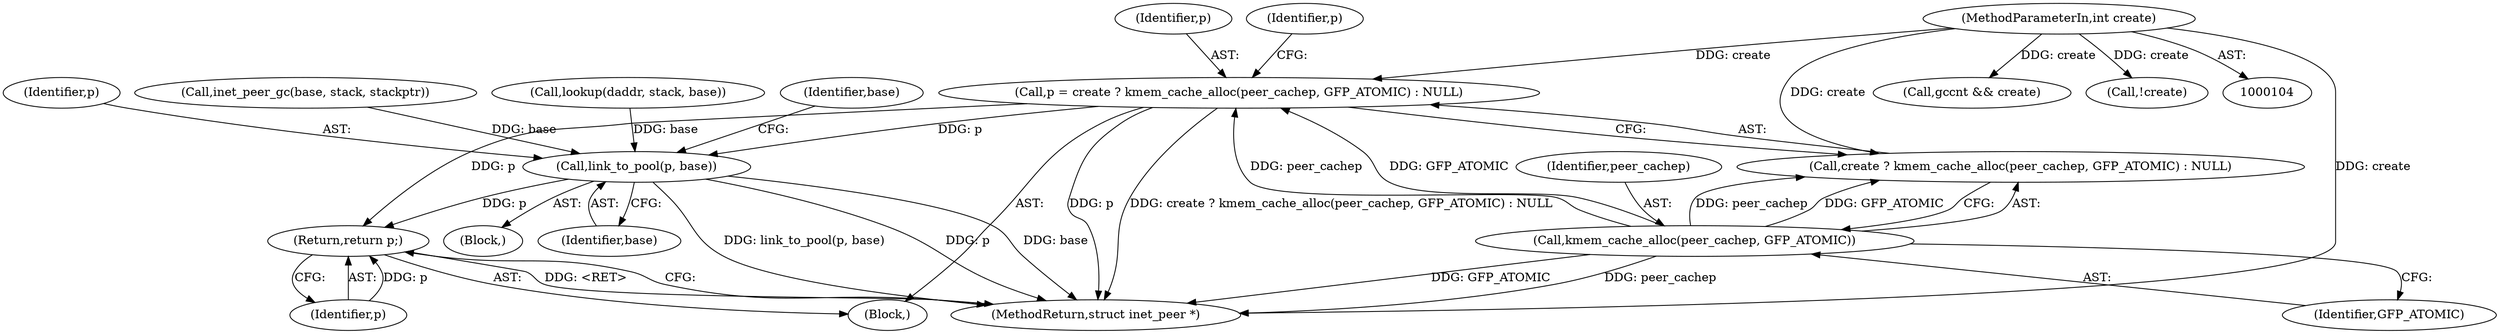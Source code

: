 digraph "0_linux_87c48fa3b4630905f98268dde838ee43626a060c@API" {
"1000202" [label="(Call,p = create ? kmem_cache_alloc(peer_cachep, GFP_ATOMIC) : NULL)"];
"1000106" [label="(MethodParameterIn,int create)"];
"1000206" [label="(Call,kmem_cache_alloc(peer_cachep, GFP_ATOMIC))"];
"1000286" [label="(Call,link_to_pool(p, base))"];
"1000298" [label="(Return,return p;)"];
"1000287" [label="(Identifier,p)"];
"1000193" [label="(Call,inet_peer_gc(base, stack, stackptr))"];
"1000203" [label="(Identifier,p)"];
"1000202" [label="(Call,p = create ? kmem_cache_alloc(peer_cachep, GFP_ATOMIC) : NULL)"];
"1000198" [label="(Call,gccnt && create)"];
"1000206" [label="(Call,kmem_cache_alloc(peer_cachep, GFP_ATOMIC))"];
"1000166" [label="(Call,lookup(daddr, stack, base))"];
"1000212" [label="(Block,)"];
"1000152" [label="(Call,!create)"];
"1000211" [label="(Identifier,p)"];
"1000299" [label="(Identifier,p)"];
"1000298" [label="(Return,return p;)"];
"1000300" [label="(MethodReturn,struct inet_peer *)"];
"1000288" [label="(Identifier,base)"];
"1000107" [label="(Block,)"];
"1000291" [label="(Identifier,base)"];
"1000106" [label="(MethodParameterIn,int create)"];
"1000286" [label="(Call,link_to_pool(p, base))"];
"1000208" [label="(Identifier,GFP_ATOMIC)"];
"1000204" [label="(Call,create ? kmem_cache_alloc(peer_cachep, GFP_ATOMIC) : NULL)"];
"1000207" [label="(Identifier,peer_cachep)"];
"1000202" -> "1000107"  [label="AST: "];
"1000202" -> "1000204"  [label="CFG: "];
"1000203" -> "1000202"  [label="AST: "];
"1000204" -> "1000202"  [label="AST: "];
"1000211" -> "1000202"  [label="CFG: "];
"1000202" -> "1000300"  [label="DDG: p"];
"1000202" -> "1000300"  [label="DDG: create ? kmem_cache_alloc(peer_cachep, GFP_ATOMIC) : NULL"];
"1000106" -> "1000202"  [label="DDG: create"];
"1000206" -> "1000202"  [label="DDG: peer_cachep"];
"1000206" -> "1000202"  [label="DDG: GFP_ATOMIC"];
"1000202" -> "1000286"  [label="DDG: p"];
"1000202" -> "1000298"  [label="DDG: p"];
"1000106" -> "1000104"  [label="AST: "];
"1000106" -> "1000300"  [label="DDG: create"];
"1000106" -> "1000152"  [label="DDG: create"];
"1000106" -> "1000198"  [label="DDG: create"];
"1000106" -> "1000204"  [label="DDG: create"];
"1000206" -> "1000204"  [label="AST: "];
"1000206" -> "1000208"  [label="CFG: "];
"1000207" -> "1000206"  [label="AST: "];
"1000208" -> "1000206"  [label="AST: "];
"1000204" -> "1000206"  [label="CFG: "];
"1000206" -> "1000300"  [label="DDG: GFP_ATOMIC"];
"1000206" -> "1000300"  [label="DDG: peer_cachep"];
"1000206" -> "1000204"  [label="DDG: peer_cachep"];
"1000206" -> "1000204"  [label="DDG: GFP_ATOMIC"];
"1000286" -> "1000212"  [label="AST: "];
"1000286" -> "1000288"  [label="CFG: "];
"1000287" -> "1000286"  [label="AST: "];
"1000288" -> "1000286"  [label="AST: "];
"1000291" -> "1000286"  [label="CFG: "];
"1000286" -> "1000300"  [label="DDG: link_to_pool(p, base)"];
"1000286" -> "1000300"  [label="DDG: p"];
"1000286" -> "1000300"  [label="DDG: base"];
"1000193" -> "1000286"  [label="DDG: base"];
"1000166" -> "1000286"  [label="DDG: base"];
"1000286" -> "1000298"  [label="DDG: p"];
"1000298" -> "1000107"  [label="AST: "];
"1000298" -> "1000299"  [label="CFG: "];
"1000299" -> "1000298"  [label="AST: "];
"1000300" -> "1000298"  [label="CFG: "];
"1000298" -> "1000300"  [label="DDG: <RET>"];
"1000299" -> "1000298"  [label="DDG: p"];
}
